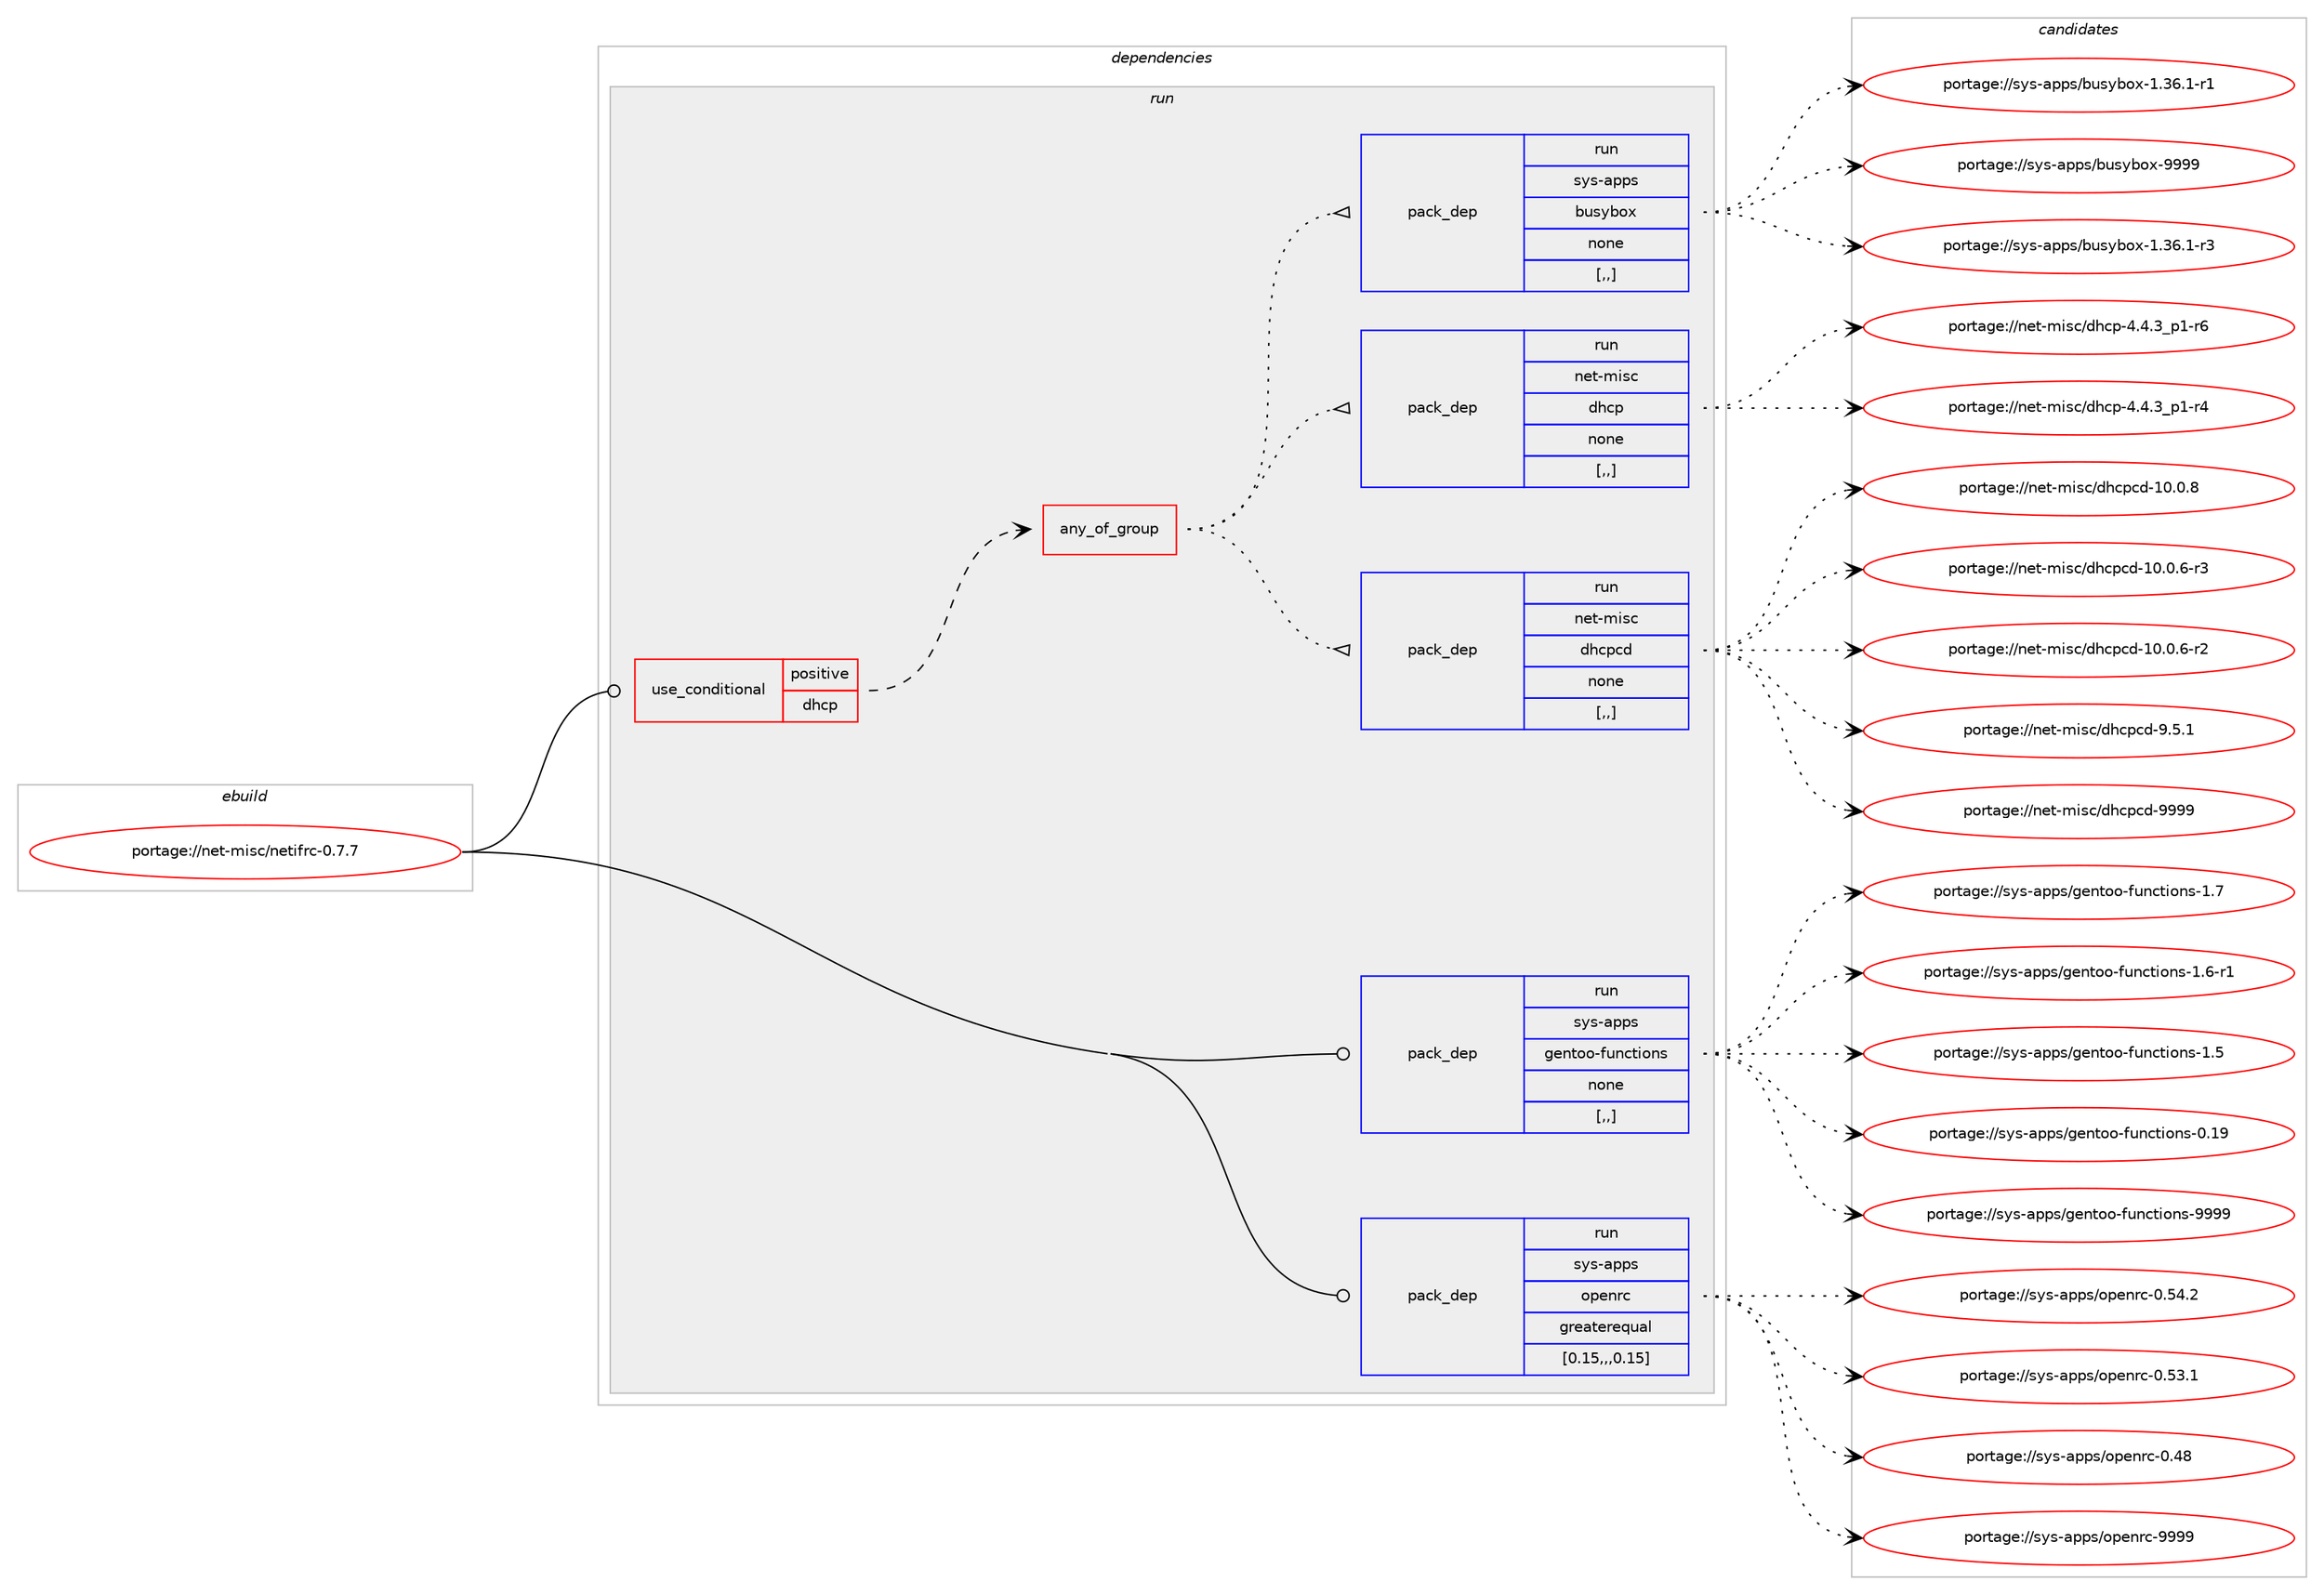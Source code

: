 digraph prolog {

# *************
# Graph options
# *************

newrank=true;
concentrate=true;
compound=true;
graph [rankdir=LR,fontname=Helvetica,fontsize=10,ranksep=1.5];#, ranksep=2.5, nodesep=0.2];
edge  [arrowhead=vee];
node  [fontname=Helvetica,fontsize=10];

# **********
# The ebuild
# **********

subgraph cluster_leftcol {
color=gray;
label=<<i>ebuild</i>>;
id [label="portage://net-misc/netifrc-0.7.7", color=red, width=4, href="../net-misc/netifrc-0.7.7.svg"];
}

# ****************
# The dependencies
# ****************

subgraph cluster_midcol {
color=gray;
label=<<i>dependencies</i>>;
subgraph cluster_compile {
fillcolor="#eeeeee";
style=filled;
label=<<i>compile</i>>;
}
subgraph cluster_compileandrun {
fillcolor="#eeeeee";
style=filled;
label=<<i>compile and run</i>>;
}
subgraph cluster_run {
fillcolor="#eeeeee";
style=filled;
label=<<i>run</i>>;
subgraph cond180 {
dependency663 [label=<<TABLE BORDER="0" CELLBORDER="1" CELLSPACING="0" CELLPADDING="4"><TR><TD ROWSPAN="3" CELLPADDING="10">use_conditional</TD></TR><TR><TD>positive</TD></TR><TR><TD>dhcp</TD></TR></TABLE>>, shape=none, color=red];
subgraph any12 {
dependency664 [label=<<TABLE BORDER="0" CELLBORDER="1" CELLSPACING="0" CELLPADDING="4"><TR><TD CELLPADDING="10">any_of_group</TD></TR></TABLE>>, shape=none, color=red];subgraph pack473 {
dependency665 [label=<<TABLE BORDER="0" CELLBORDER="1" CELLSPACING="0" CELLPADDING="4" WIDTH="220"><TR><TD ROWSPAN="6" CELLPADDING="30">pack_dep</TD></TR><TR><TD WIDTH="110">run</TD></TR><TR><TD>net-misc</TD></TR><TR><TD>dhcpcd</TD></TR><TR><TD>none</TD></TR><TR><TD>[,,]</TD></TR></TABLE>>, shape=none, color=blue];
}
dependency664:e -> dependency665:w [weight=20,style="dotted",arrowhead="oinv"];
subgraph pack474 {
dependency666 [label=<<TABLE BORDER="0" CELLBORDER="1" CELLSPACING="0" CELLPADDING="4" WIDTH="220"><TR><TD ROWSPAN="6" CELLPADDING="30">pack_dep</TD></TR><TR><TD WIDTH="110">run</TD></TR><TR><TD>net-misc</TD></TR><TR><TD>dhcp</TD></TR><TR><TD>none</TD></TR><TR><TD>[,,]</TD></TR></TABLE>>, shape=none, color=blue];
}
dependency664:e -> dependency666:w [weight=20,style="dotted",arrowhead="oinv"];
subgraph pack475 {
dependency667 [label=<<TABLE BORDER="0" CELLBORDER="1" CELLSPACING="0" CELLPADDING="4" WIDTH="220"><TR><TD ROWSPAN="6" CELLPADDING="30">pack_dep</TD></TR><TR><TD WIDTH="110">run</TD></TR><TR><TD>sys-apps</TD></TR><TR><TD>busybox</TD></TR><TR><TD>none</TD></TR><TR><TD>[,,]</TD></TR></TABLE>>, shape=none, color=blue];
}
dependency664:e -> dependency667:w [weight=20,style="dotted",arrowhead="oinv"];
}
dependency663:e -> dependency664:w [weight=20,style="dashed",arrowhead="vee"];
}
id:e -> dependency663:w [weight=20,style="solid",arrowhead="odot"];
subgraph pack476 {
dependency668 [label=<<TABLE BORDER="0" CELLBORDER="1" CELLSPACING="0" CELLPADDING="4" WIDTH="220"><TR><TD ROWSPAN="6" CELLPADDING="30">pack_dep</TD></TR><TR><TD WIDTH="110">run</TD></TR><TR><TD>sys-apps</TD></TR><TR><TD>gentoo-functions</TD></TR><TR><TD>none</TD></TR><TR><TD>[,,]</TD></TR></TABLE>>, shape=none, color=blue];
}
id:e -> dependency668:w [weight=20,style="solid",arrowhead="odot"];
subgraph pack477 {
dependency669 [label=<<TABLE BORDER="0" CELLBORDER="1" CELLSPACING="0" CELLPADDING="4" WIDTH="220"><TR><TD ROWSPAN="6" CELLPADDING="30">pack_dep</TD></TR><TR><TD WIDTH="110">run</TD></TR><TR><TD>sys-apps</TD></TR><TR><TD>openrc</TD></TR><TR><TD>greaterequal</TD></TR><TR><TD>[0.15,,,0.15]</TD></TR></TABLE>>, shape=none, color=blue];
}
id:e -> dependency669:w [weight=20,style="solid",arrowhead="odot"];
}
}

# **************
# The candidates
# **************

subgraph cluster_choices {
rank=same;
color=gray;
label=<<i>candidates</i>>;

subgraph choice473 {
color=black;
nodesep=1;
choice11010111645109105115994710010499112991004557575757 [label="portage://net-misc/dhcpcd-9999", color=red, width=4,href="../net-misc/dhcpcd-9999.svg"];
choice110101116451091051159947100104991129910045494846484656 [label="portage://net-misc/dhcpcd-10.0.8", color=red, width=4,href="../net-misc/dhcpcd-10.0.8.svg"];
choice1101011164510910511599471001049911299100454948464846544511451 [label="portage://net-misc/dhcpcd-10.0.6-r3", color=red, width=4,href="../net-misc/dhcpcd-10.0.6-r3.svg"];
choice1101011164510910511599471001049911299100454948464846544511450 [label="portage://net-misc/dhcpcd-10.0.6-r2", color=red, width=4,href="../net-misc/dhcpcd-10.0.6-r2.svg"];
choice1101011164510910511599471001049911299100455746534649 [label="portage://net-misc/dhcpcd-9.5.1", color=red, width=4,href="../net-misc/dhcpcd-9.5.1.svg"];
dependency665:e -> choice11010111645109105115994710010499112991004557575757:w [style=dotted,weight="100"];
dependency665:e -> choice110101116451091051159947100104991129910045494846484656:w [style=dotted,weight="100"];
dependency665:e -> choice1101011164510910511599471001049911299100454948464846544511451:w [style=dotted,weight="100"];
dependency665:e -> choice1101011164510910511599471001049911299100454948464846544511450:w [style=dotted,weight="100"];
dependency665:e -> choice1101011164510910511599471001049911299100455746534649:w [style=dotted,weight="100"];
}
subgraph choice474 {
color=black;
nodesep=1;
choice1101011164510910511599471001049911245524652465195112494511454 [label="portage://net-misc/dhcp-4.4.3_p1-r6", color=red, width=4,href="../net-misc/dhcp-4.4.3_p1-r6.svg"];
choice1101011164510910511599471001049911245524652465195112494511452 [label="portage://net-misc/dhcp-4.4.3_p1-r4", color=red, width=4,href="../net-misc/dhcp-4.4.3_p1-r4.svg"];
dependency666:e -> choice1101011164510910511599471001049911245524652465195112494511454:w [style=dotted,weight="100"];
dependency666:e -> choice1101011164510910511599471001049911245524652465195112494511452:w [style=dotted,weight="100"];
}
subgraph choice475 {
color=black;
nodesep=1;
choice11512111545971121121154798117115121981111204557575757 [label="portage://sys-apps/busybox-9999", color=red, width=4,href="../sys-apps/busybox-9999.svg"];
choice1151211154597112112115479811711512198111120454946515446494511451 [label="portage://sys-apps/busybox-1.36.1-r3", color=red, width=4,href="../sys-apps/busybox-1.36.1-r3.svg"];
choice1151211154597112112115479811711512198111120454946515446494511449 [label="portage://sys-apps/busybox-1.36.1-r1", color=red, width=4,href="../sys-apps/busybox-1.36.1-r1.svg"];
dependency667:e -> choice11512111545971121121154798117115121981111204557575757:w [style=dotted,weight="100"];
dependency667:e -> choice1151211154597112112115479811711512198111120454946515446494511451:w [style=dotted,weight="100"];
dependency667:e -> choice1151211154597112112115479811711512198111120454946515446494511449:w [style=dotted,weight="100"];
}
subgraph choice476 {
color=black;
nodesep=1;
choice11512111545971121121154710310111011611111145102117110991161051111101154557575757 [label="portage://sys-apps/gentoo-functions-9999", color=red, width=4,href="../sys-apps/gentoo-functions-9999.svg"];
choice115121115459711211211547103101110116111111451021171109911610511111011545494655 [label="portage://sys-apps/gentoo-functions-1.7", color=red, width=4,href="../sys-apps/gentoo-functions-1.7.svg"];
choice1151211154597112112115471031011101161111114510211711099116105111110115454946544511449 [label="portage://sys-apps/gentoo-functions-1.6-r1", color=red, width=4,href="../sys-apps/gentoo-functions-1.6-r1.svg"];
choice115121115459711211211547103101110116111111451021171109911610511111011545494653 [label="portage://sys-apps/gentoo-functions-1.5", color=red, width=4,href="../sys-apps/gentoo-functions-1.5.svg"];
choice11512111545971121121154710310111011611111145102117110991161051111101154548464957 [label="portage://sys-apps/gentoo-functions-0.19", color=red, width=4,href="../sys-apps/gentoo-functions-0.19.svg"];
dependency668:e -> choice11512111545971121121154710310111011611111145102117110991161051111101154557575757:w [style=dotted,weight="100"];
dependency668:e -> choice115121115459711211211547103101110116111111451021171109911610511111011545494655:w [style=dotted,weight="100"];
dependency668:e -> choice1151211154597112112115471031011101161111114510211711099116105111110115454946544511449:w [style=dotted,weight="100"];
dependency668:e -> choice115121115459711211211547103101110116111111451021171109911610511111011545494653:w [style=dotted,weight="100"];
dependency668:e -> choice11512111545971121121154710310111011611111145102117110991161051111101154548464957:w [style=dotted,weight="100"];
}
subgraph choice477 {
color=black;
nodesep=1;
choice115121115459711211211547111112101110114994557575757 [label="portage://sys-apps/openrc-9999", color=red, width=4,href="../sys-apps/openrc-9999.svg"];
choice1151211154597112112115471111121011101149945484653524650 [label="portage://sys-apps/openrc-0.54.2", color=red, width=4,href="../sys-apps/openrc-0.54.2.svg"];
choice1151211154597112112115471111121011101149945484653514649 [label="portage://sys-apps/openrc-0.53.1", color=red, width=4,href="../sys-apps/openrc-0.53.1.svg"];
choice115121115459711211211547111112101110114994548465256 [label="portage://sys-apps/openrc-0.48", color=red, width=4,href="../sys-apps/openrc-0.48.svg"];
dependency669:e -> choice115121115459711211211547111112101110114994557575757:w [style=dotted,weight="100"];
dependency669:e -> choice1151211154597112112115471111121011101149945484653524650:w [style=dotted,weight="100"];
dependency669:e -> choice1151211154597112112115471111121011101149945484653514649:w [style=dotted,weight="100"];
dependency669:e -> choice115121115459711211211547111112101110114994548465256:w [style=dotted,weight="100"];
}
}

}
